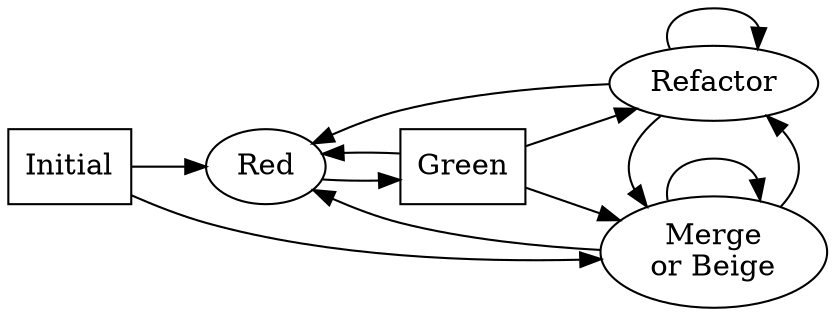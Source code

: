 digraph commit_states {
	rankdir="LR";

	red [label="Red"];
	{
		rank=same;
		mb [label="Merge\nor Beige"];
		refactor [label="Refactor"];
	}
	node [shape=box];
	initial [label="Initial"];
	green [label="Green"];

	initial -> red;
	initial -> mb [constraint=false];

	red -> green;

	green -> red;
	green -> mb;
	green -> refactor;

	mb -> red;
	mb -> refactor;
	mb -> mb;

	refactor -> red;
	refactor -> refactor;
	refactor -> mb;
}
